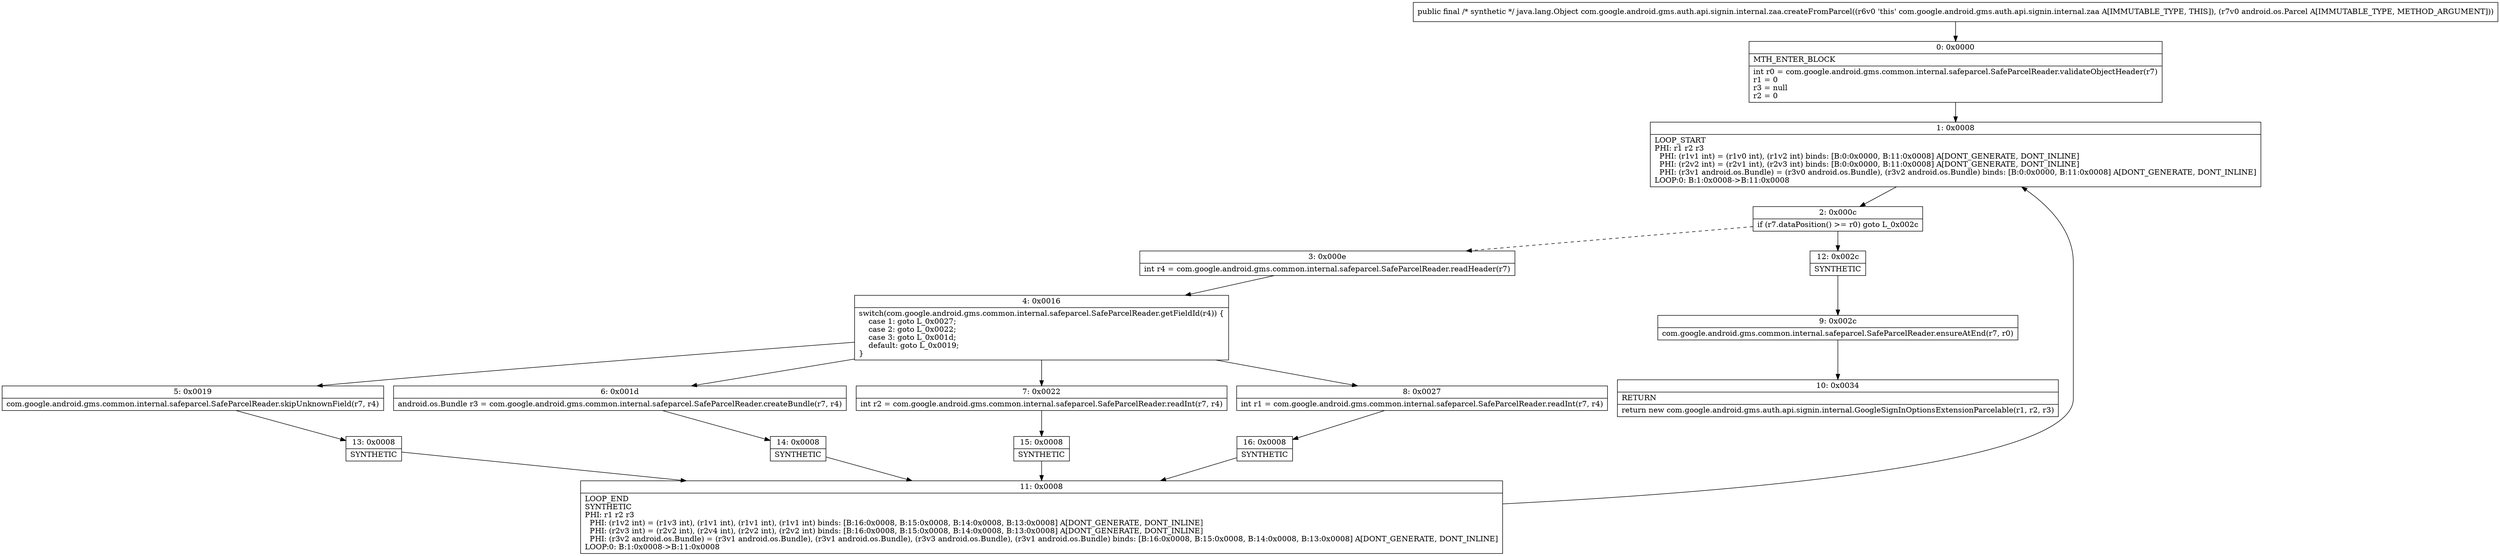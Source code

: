 digraph "CFG forcom.google.android.gms.auth.api.signin.internal.zaa.createFromParcel(Landroid\/os\/Parcel;)Ljava\/lang\/Object;" {
Node_0 [shape=record,label="{0\:\ 0x0000|MTH_ENTER_BLOCK\l|int r0 = com.google.android.gms.common.internal.safeparcel.SafeParcelReader.validateObjectHeader(r7)\lr1 = 0\lr3 = null\lr2 = 0\l}"];
Node_1 [shape=record,label="{1\:\ 0x0008|LOOP_START\lPHI: r1 r2 r3 \l  PHI: (r1v1 int) = (r1v0 int), (r1v2 int) binds: [B:0:0x0000, B:11:0x0008] A[DONT_GENERATE, DONT_INLINE]\l  PHI: (r2v2 int) = (r2v1 int), (r2v3 int) binds: [B:0:0x0000, B:11:0x0008] A[DONT_GENERATE, DONT_INLINE]\l  PHI: (r3v1 android.os.Bundle) = (r3v0 android.os.Bundle), (r3v2 android.os.Bundle) binds: [B:0:0x0000, B:11:0x0008] A[DONT_GENERATE, DONT_INLINE]\lLOOP:0: B:1:0x0008\-\>B:11:0x0008\l}"];
Node_2 [shape=record,label="{2\:\ 0x000c|if (r7.dataPosition() \>= r0) goto L_0x002c\l}"];
Node_3 [shape=record,label="{3\:\ 0x000e|int r4 = com.google.android.gms.common.internal.safeparcel.SafeParcelReader.readHeader(r7)\l}"];
Node_4 [shape=record,label="{4\:\ 0x0016|switch(com.google.android.gms.common.internal.safeparcel.SafeParcelReader.getFieldId(r4)) \{\l    case 1: goto L_0x0027;\l    case 2: goto L_0x0022;\l    case 3: goto L_0x001d;\l    default: goto L_0x0019;\l\}\l}"];
Node_5 [shape=record,label="{5\:\ 0x0019|com.google.android.gms.common.internal.safeparcel.SafeParcelReader.skipUnknownField(r7, r4)\l}"];
Node_6 [shape=record,label="{6\:\ 0x001d|android.os.Bundle r3 = com.google.android.gms.common.internal.safeparcel.SafeParcelReader.createBundle(r7, r4)\l}"];
Node_7 [shape=record,label="{7\:\ 0x0022|int r2 = com.google.android.gms.common.internal.safeparcel.SafeParcelReader.readInt(r7, r4)\l}"];
Node_8 [shape=record,label="{8\:\ 0x0027|int r1 = com.google.android.gms.common.internal.safeparcel.SafeParcelReader.readInt(r7, r4)\l}"];
Node_9 [shape=record,label="{9\:\ 0x002c|com.google.android.gms.common.internal.safeparcel.SafeParcelReader.ensureAtEnd(r7, r0)\l}"];
Node_10 [shape=record,label="{10\:\ 0x0034|RETURN\l|return new com.google.android.gms.auth.api.signin.internal.GoogleSignInOptionsExtensionParcelable(r1, r2, r3)\l}"];
Node_11 [shape=record,label="{11\:\ 0x0008|LOOP_END\lSYNTHETIC\lPHI: r1 r2 r3 \l  PHI: (r1v2 int) = (r1v3 int), (r1v1 int), (r1v1 int), (r1v1 int) binds: [B:16:0x0008, B:15:0x0008, B:14:0x0008, B:13:0x0008] A[DONT_GENERATE, DONT_INLINE]\l  PHI: (r2v3 int) = (r2v2 int), (r2v4 int), (r2v2 int), (r2v2 int) binds: [B:16:0x0008, B:15:0x0008, B:14:0x0008, B:13:0x0008] A[DONT_GENERATE, DONT_INLINE]\l  PHI: (r3v2 android.os.Bundle) = (r3v1 android.os.Bundle), (r3v1 android.os.Bundle), (r3v3 android.os.Bundle), (r3v1 android.os.Bundle) binds: [B:16:0x0008, B:15:0x0008, B:14:0x0008, B:13:0x0008] A[DONT_GENERATE, DONT_INLINE]\lLOOP:0: B:1:0x0008\-\>B:11:0x0008\l}"];
Node_12 [shape=record,label="{12\:\ 0x002c|SYNTHETIC\l}"];
Node_13 [shape=record,label="{13\:\ 0x0008|SYNTHETIC\l}"];
Node_14 [shape=record,label="{14\:\ 0x0008|SYNTHETIC\l}"];
Node_15 [shape=record,label="{15\:\ 0x0008|SYNTHETIC\l}"];
Node_16 [shape=record,label="{16\:\ 0x0008|SYNTHETIC\l}"];
MethodNode[shape=record,label="{public final \/* synthetic *\/ java.lang.Object com.google.android.gms.auth.api.signin.internal.zaa.createFromParcel((r6v0 'this' com.google.android.gms.auth.api.signin.internal.zaa A[IMMUTABLE_TYPE, THIS]), (r7v0 android.os.Parcel A[IMMUTABLE_TYPE, METHOD_ARGUMENT])) }"];
MethodNode -> Node_0;
Node_0 -> Node_1;
Node_1 -> Node_2;
Node_2 -> Node_3[style=dashed];
Node_2 -> Node_12;
Node_3 -> Node_4;
Node_4 -> Node_5;
Node_4 -> Node_6;
Node_4 -> Node_7;
Node_4 -> Node_8;
Node_5 -> Node_13;
Node_6 -> Node_14;
Node_7 -> Node_15;
Node_8 -> Node_16;
Node_9 -> Node_10;
Node_11 -> Node_1;
Node_12 -> Node_9;
Node_13 -> Node_11;
Node_14 -> Node_11;
Node_15 -> Node_11;
Node_16 -> Node_11;
}

